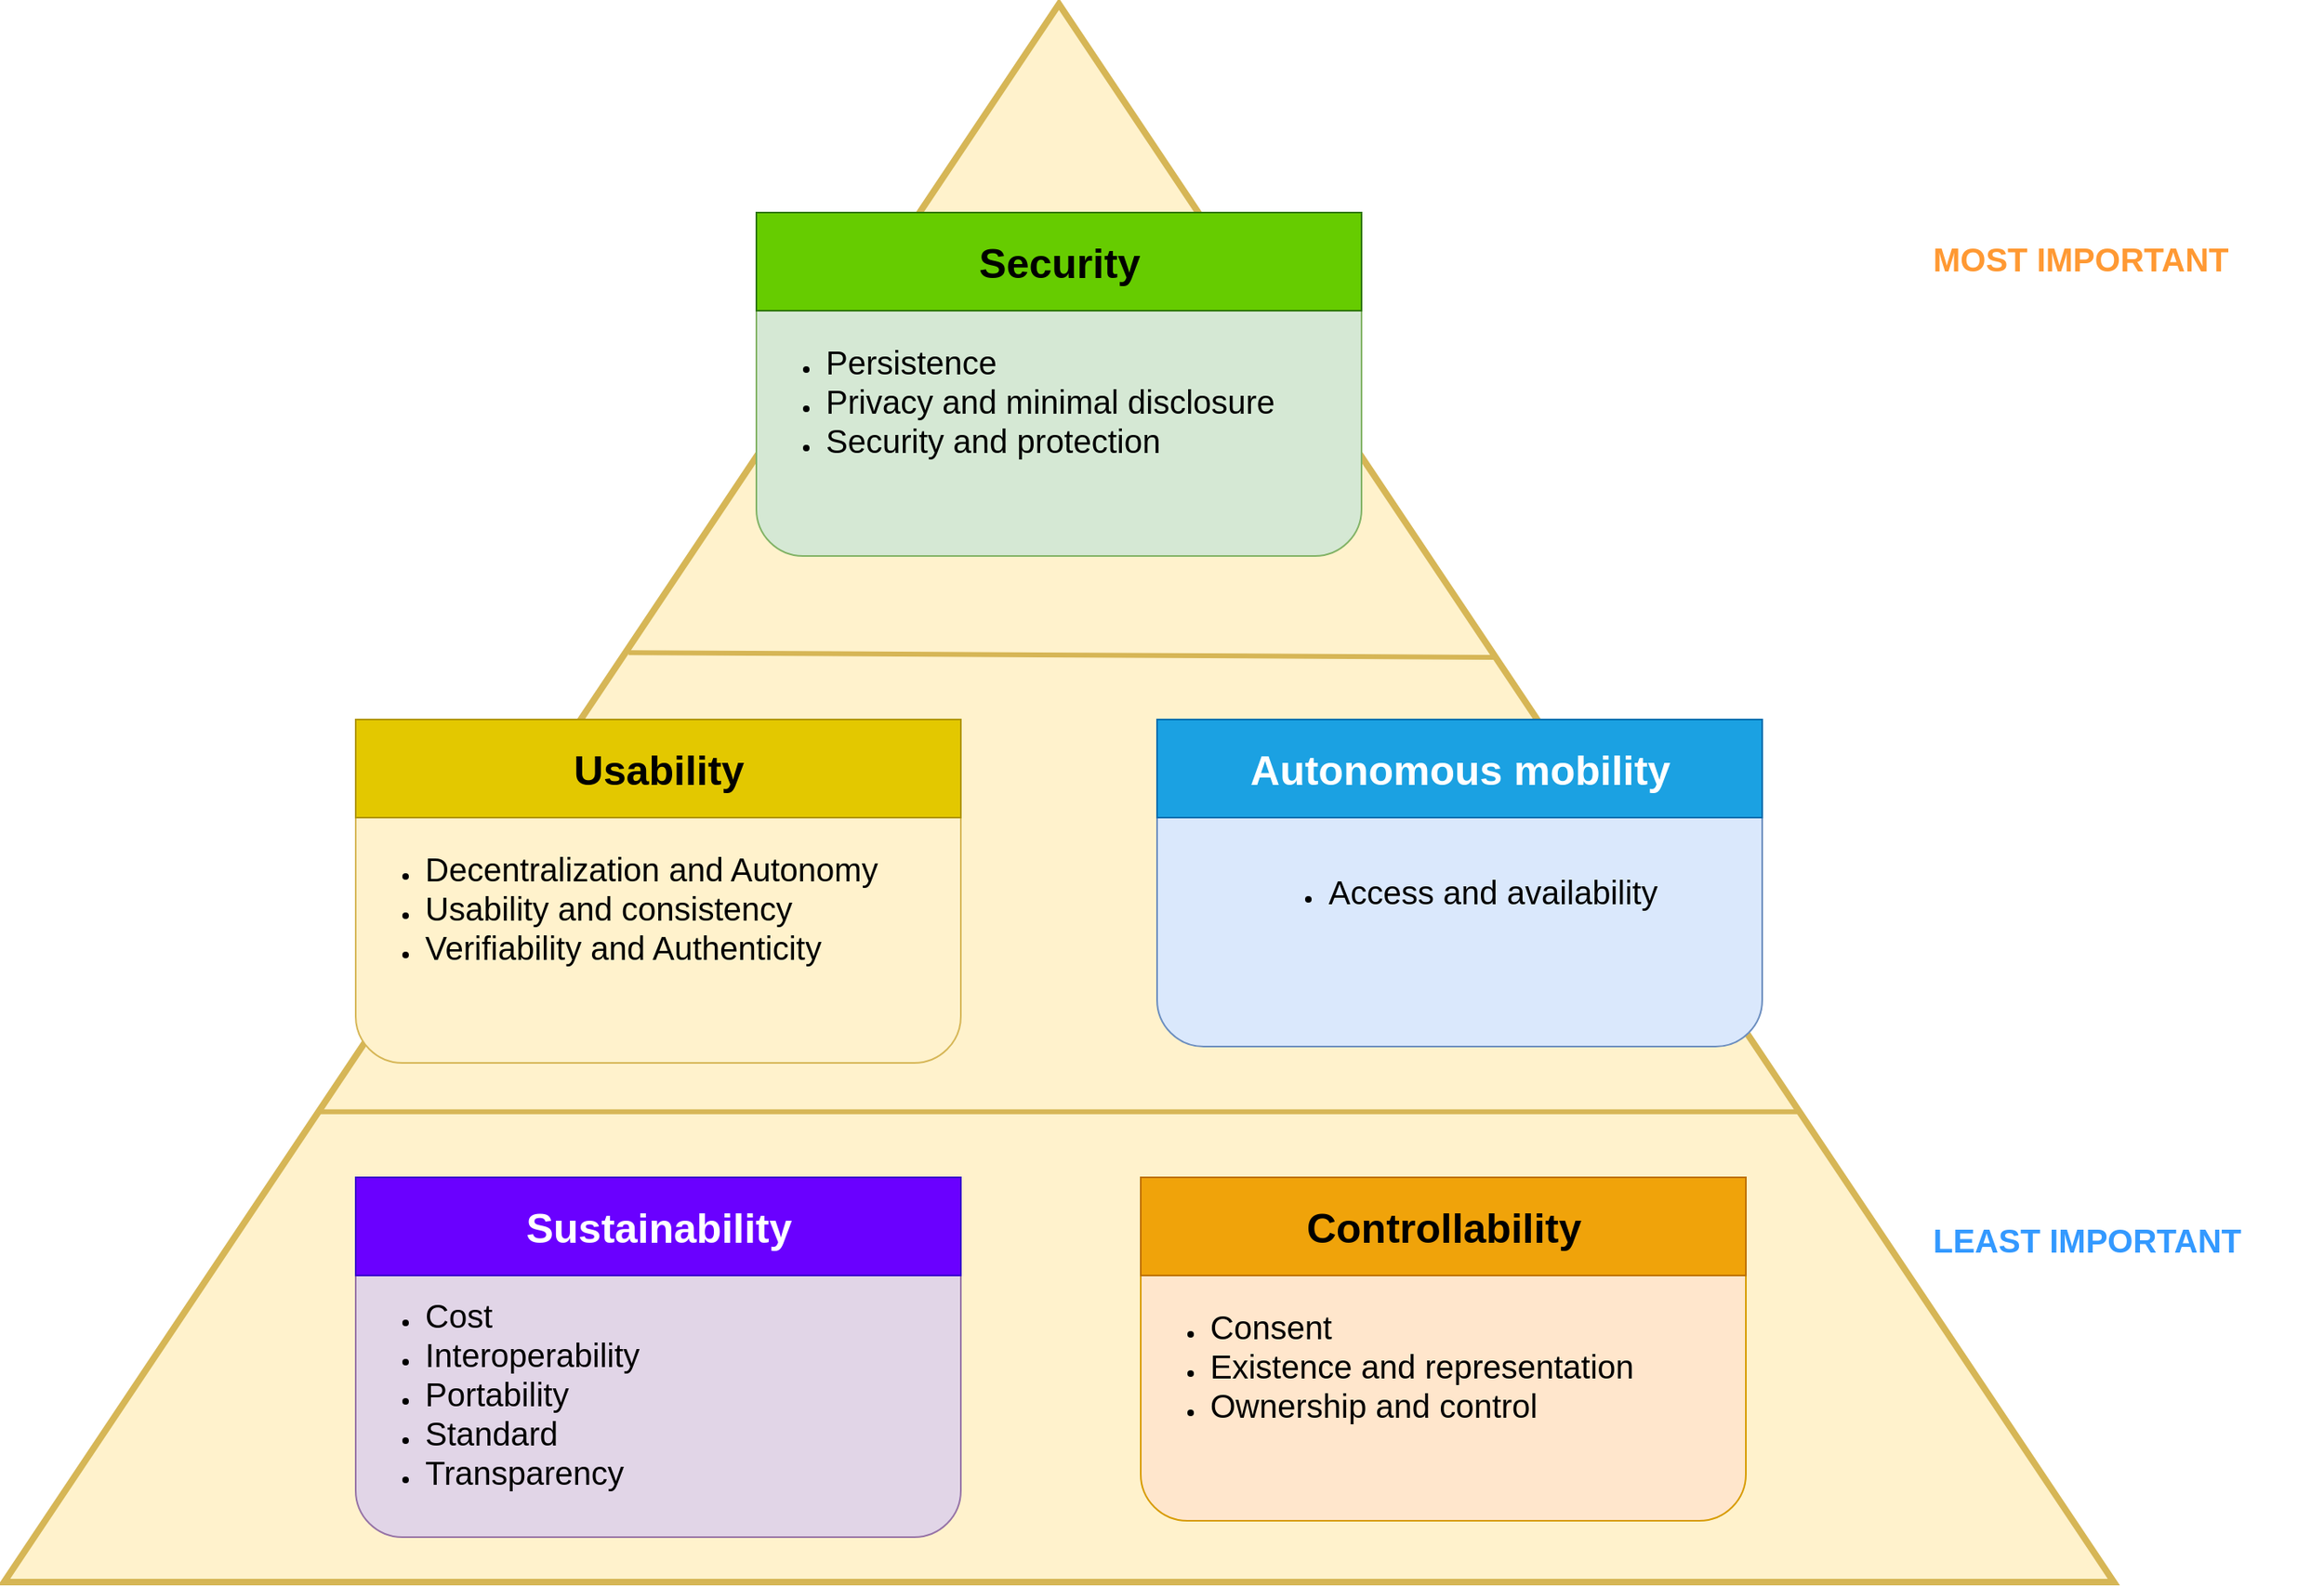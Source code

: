 <mxfile version="26.0.10">
  <diagram name="Page-1" id="dL-Z2z13uD8_r4Ht-EaJ">
    <mxGraphModel dx="2647" dy="1443" grid="1" gridSize="10" guides="1" tooltips="1" connect="1" arrows="1" fold="1" page="1" pageScale="1" pageWidth="850" pageHeight="1100" math="0" shadow="0">
      <root>
        <mxCell id="0" />
        <mxCell id="1" parent="0" />
        <mxCell id="BFoZkA7fofBrRa1ZwNlr-2" value="" style="triangle;whiteSpace=wrap;html=1;rotation=-90;fillColor=#fff2cc;strokeColor=#d6b656;strokeWidth=4;" parent="1" vertex="1">
          <mxGeometry x="175" y="-160" width="965" height="1290" as="geometry" />
        </mxCell>
        <mxCell id="weFOgzEomuFqTalq-CIN-26" value="&lt;div style=&quot;line-height: 200%;&quot; align=&quot;right&quot;&gt;&lt;span style=&quot;color: rgb(255, 153, 51);&quot;&gt;&lt;b&gt;&lt;font style=&quot;font-size: 20px;&quot;&gt;MOST IMPORTANT&lt;/font&gt;&lt;/b&gt;&lt;/span&gt;&lt;br&gt;&lt;/div&gt;" style="text;whiteSpace=wrap;html=1;" parent="1" vertex="1">
          <mxGeometry x="1190" y="140" width="240" height="60" as="geometry" />
        </mxCell>
        <mxCell id="weFOgzEomuFqTalq-CIN-27" value="&lt;div style=&quot;line-height: 200%;&quot; align=&quot;right&quot;&gt;&lt;b&gt;&lt;font style=&quot;font-size: 20px; color: rgb(51, 153, 255);&quot;&gt;LEAST IMPORTANT&lt;/font&gt;&lt;span style=&quot;color: rgba(0, 0, 0, 0);&quot;&gt;&lt;br&gt;&lt;/span&gt;&lt;/b&gt;&lt;/div&gt;" style="text;whiteSpace=wrap;html=1;" parent="1" vertex="1">
          <mxGeometry x="1190" y="740" width="240" height="60" as="geometry" />
        </mxCell>
        <mxCell id="05N1-0PmvOGkJmyKjImN-11" value="&lt;div align=&quot;left&quot;&gt;&lt;br&gt;&lt;ul&gt;&lt;li&gt;&lt;font style=&quot;font-size: 20px;&quot;&gt;Cost&lt;/font&gt;&lt;/li&gt;&lt;li&gt;&lt;font style=&quot;font-size: 20px;&quot;&gt;Interoperability&lt;/font&gt;&lt;/li&gt;&lt;li&gt;&lt;font style=&quot;font-size: 20px;&quot;&gt;Portability&lt;/font&gt;&lt;/li&gt;&lt;li&gt;&lt;font style=&quot;font-size: 20px;&quot;&gt;Standard&lt;/font&gt;&lt;/li&gt;&lt;li&gt;&lt;font style=&quot;font-size: 20px;&quot;&gt;Transparency&lt;/font&gt;&lt;/li&gt;&lt;/ul&gt;&lt;/div&gt;" style="rounded=1;whiteSpace=wrap;html=1;align=left;fillColor=#e1d5e7;strokeColor=#9673a6;" parent="1" vertex="1">
          <mxGeometry x="227.5" y="750" width="370" height="190" as="geometry" />
        </mxCell>
        <mxCell id="05N1-0PmvOGkJmyKjImN-12" value="&lt;b&gt;&lt;font style=&quot;font-size: 25px;&quot;&gt;Sustainability&lt;br&gt;&lt;/font&gt;&lt;/b&gt;" style="rounded=0;whiteSpace=wrap;html=1;fillColor=#6a00ff;fontColor=#ffffff;strokeColor=#3700CC;" parent="1" vertex="1">
          <mxGeometry x="227.5" y="720" width="370" height="60" as="geometry" />
        </mxCell>
        <mxCell id="05N1-0PmvOGkJmyKjImN-15" value="&lt;div align=&quot;left&quot;&gt;&lt;ul&gt;&lt;li&gt;&lt;font style=&quot;font-size: 20px;&quot;&gt;Consent&lt;/font&gt;&lt;/li&gt;&lt;li&gt;&lt;font style=&quot;font-size: 20px;&quot;&gt;Existence and representation&lt;/font&gt;&lt;/li&gt;&lt;li&gt;&lt;font style=&quot;font-size: 20px;&quot;&gt;Ownership and control&lt;/font&gt;&lt;/li&gt;&lt;/ul&gt;&lt;/div&gt;" style="rounded=1;whiteSpace=wrap;html=1;align=left;fillColor=#ffe6cc;strokeColor=#d79b00;" parent="1" vertex="1">
          <mxGeometry x="707.5" y="740" width="370" height="190" as="geometry" />
        </mxCell>
        <mxCell id="05N1-0PmvOGkJmyKjImN-16" value="&lt;b&gt;&lt;font style=&quot;font-size: 25px;&quot;&gt;Controllability&lt;/font&gt;&lt;/b&gt;" style="rounded=0;whiteSpace=wrap;html=1;fillColor=#f0a30a;fontColor=#000000;strokeColor=#BD7000;" parent="1" vertex="1">
          <mxGeometry x="707.5" y="720" width="370" height="60" as="geometry" />
        </mxCell>
        <mxCell id="05N1-0PmvOGkJmyKjImN-7" value="&lt;div align=&quot;left&quot;&gt;&lt;ul&gt;&lt;li&gt;&lt;font style=&quot;font-size: 20px;&quot;&gt;Decentralization and Autonomy&lt;/font&gt;&lt;/li&gt;&lt;li&gt;&lt;font style=&quot;font-size: 20px;&quot;&gt;Usability and consistency&lt;/font&gt;&lt;/li&gt;&lt;li&gt;&lt;font style=&quot;font-size: 20px;&quot;&gt;Verifiability and Authenticity&lt;/font&gt;&lt;/li&gt;&lt;/ul&gt;&lt;/div&gt;" style="rounded=1;whiteSpace=wrap;html=1;align=left;fillColor=#fff2cc;strokeColor=#d6b656;" parent="1" vertex="1">
          <mxGeometry x="227.5" y="460" width="370" height="190" as="geometry" />
        </mxCell>
        <mxCell id="05N1-0PmvOGkJmyKjImN-8" value="&lt;div&gt;&lt;b&gt;&lt;font style=&quot;font-size: 25px;&quot;&gt;Usability&lt;/font&gt;&lt;/b&gt;&lt;br&gt;&lt;/div&gt;" style="rounded=0;whiteSpace=wrap;html=1;fillColor=#e3c800;fontColor=#000000;strokeColor=#B09500;" parent="1" vertex="1">
          <mxGeometry x="227.5" y="440" width="370" height="60" as="geometry" />
        </mxCell>
        <mxCell id="05N1-0PmvOGkJmyKjImN-9" value="&lt;div&gt;&lt;ul&gt;&lt;li&gt;&lt;font style=&quot;font-size: 20px;&quot;&gt;Access and availability&lt;/font&gt;&lt;/li&gt;&lt;/ul&gt;&lt;/div&gt;" style="rounded=1;whiteSpace=wrap;html=1;fillColor=#dae8fc;strokeColor=#6c8ebf;" parent="1" vertex="1">
          <mxGeometry x="717.5" y="450" width="370" height="190" as="geometry" />
        </mxCell>
        <mxCell id="05N1-0PmvOGkJmyKjImN-10" value="&lt;font style=&quot;font-size: 25px;&quot;&gt;&lt;b&gt;Autonomous mobility&lt;/b&gt;&lt;/font&gt;" style="rounded=0;whiteSpace=wrap;html=1;fillColor=#1ba1e2;fontColor=#ffffff;strokeColor=#006EAF;" parent="1" vertex="1">
          <mxGeometry x="717.5" y="440" width="370" height="60" as="geometry" />
        </mxCell>
        <mxCell id="05N1-0PmvOGkJmyKjImN-3" value="&lt;div align=&quot;left&quot;&gt;&lt;ul&gt;&lt;li&gt;&lt;font style=&quot;font-size: 20px;&quot;&gt;Persistence&lt;/font&gt;&lt;/li&gt;&lt;li&gt;&lt;font style=&quot;font-size: 20px;&quot;&gt;Privacy and minimal disclosure&lt;/font&gt;&lt;/li&gt;&lt;li&gt;&lt;font style=&quot;font-size: 20px;&quot;&gt;Security and protection&lt;/font&gt;&lt;/li&gt;&lt;/ul&gt;&lt;/div&gt;" style="rounded=1;whiteSpace=wrap;html=1;align=left;fillColor=#d5e8d4;strokeColor=#82b366;" parent="1" vertex="1">
          <mxGeometry x="472.5" y="150" width="370" height="190" as="geometry" />
        </mxCell>
        <mxCell id="05N1-0PmvOGkJmyKjImN-4" value="&lt;span style=&quot;color: rgb(0, 0, 0);&quot;&gt;&lt;b&gt;&lt;font style=&quot;font-size: 25px;&quot;&gt;Security&lt;font&gt;&lt;br&gt;&lt;/font&gt;&lt;/font&gt;&lt;/b&gt;&lt;/span&gt;" style="rounded=0;whiteSpace=wrap;html=1;fillColor=#66CC00;strokeColor=#2D7600;fontColor=#ffffff;" parent="1" vertex="1">
          <mxGeometry x="472.5" y="130" width="370" height="60" as="geometry" />
        </mxCell>
        <mxCell id="BFoZkA7fofBrRa1ZwNlr-3" value="" style="endArrow=none;html=1;rounded=0;entryX=0.586;entryY=0.707;entryDx=0;entryDy=0;entryPerimeter=0;exitX=0.589;exitY=0.296;exitDx=0;exitDy=0;exitPerimeter=0;fillColor=#fff2cc;strokeColor=#d6b656;strokeWidth=3;" parent="1" source="BFoZkA7fofBrRa1ZwNlr-2" target="BFoZkA7fofBrRa1ZwNlr-2" edge="1">
          <mxGeometry width="50" height="50" relative="1" as="geometry">
            <mxPoint x="1020" y="480" as="sourcePoint" />
            <mxPoint x="1070" y="430" as="targetPoint" />
          </mxGeometry>
        </mxCell>
        <mxCell id="BFoZkA7fofBrRa1ZwNlr-4" value="" style="endArrow=none;html=1;rounded=0;entryX=0.298;entryY=0.851;entryDx=0;entryDy=0;entryPerimeter=0;exitX=0.298;exitY=0.15;exitDx=0;exitDy=0;exitPerimeter=0;fillColor=#fff2cc;strokeColor=#d6b656;strokeWidth=3;" parent="1" source="BFoZkA7fofBrRa1ZwNlr-2" target="BFoZkA7fofBrRa1ZwNlr-2" edge="1">
          <mxGeometry width="50" height="50" relative="1" as="geometry">
            <mxPoint x="580" y="680" as="sourcePoint" />
            <mxPoint x="1111" y="683" as="targetPoint" />
          </mxGeometry>
        </mxCell>
      </root>
    </mxGraphModel>
  </diagram>
</mxfile>

